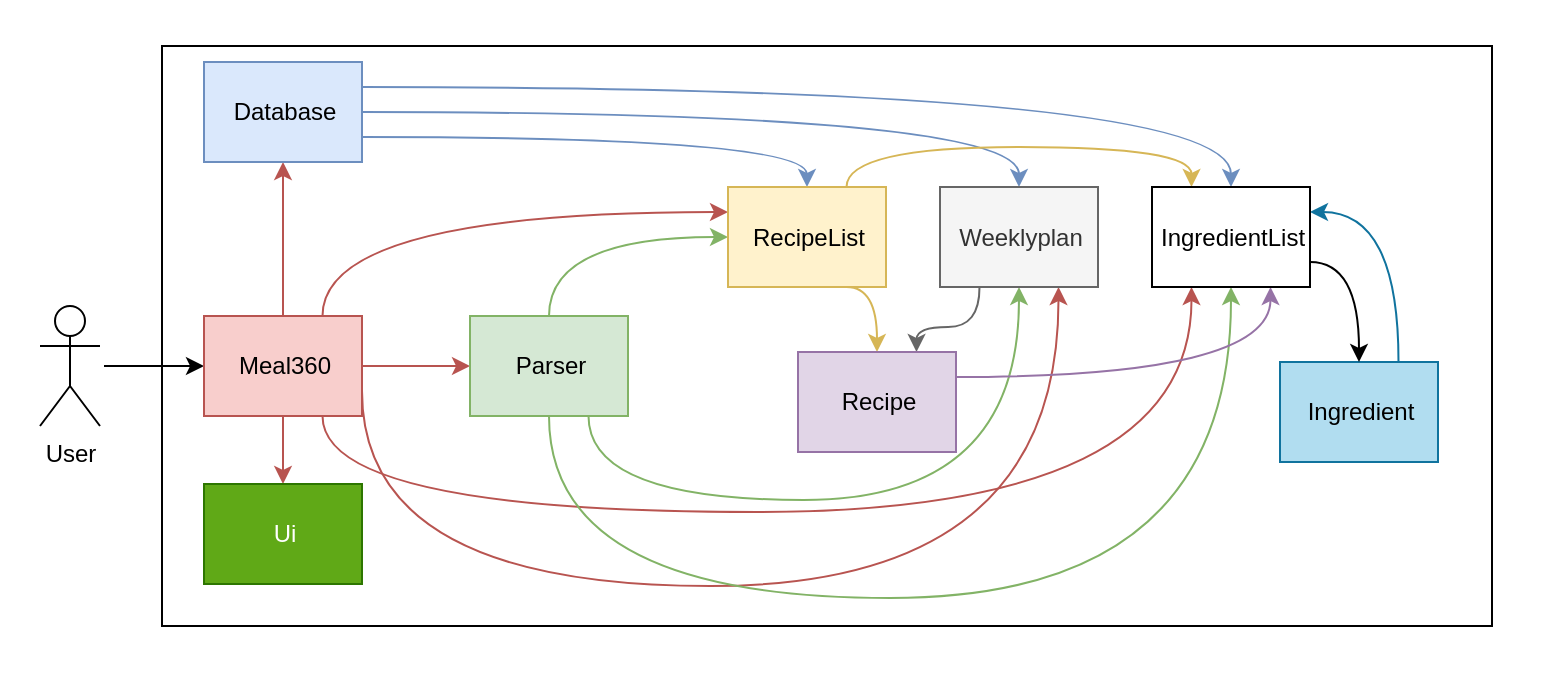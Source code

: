 <mxfile version="20.8.10" type="device"><diagram name="Page-1" id="gGLwxUryrl4MAiRKo_XV"><mxGraphModel dx="1105" dy="662" grid="0" gridSize="10" guides="1" tooltips="1" connect="1" arrows="1" fold="1" page="1" pageScale="1" pageWidth="1169" pageHeight="827" math="0" shadow="0"><root><mxCell id="0"/><mxCell id="1" parent="0"/><mxCell id="bbyJPEJzyhrKVFCJcjpm-41" value="" style="html=1;strokeColor=none;" vertex="1" parent="1"><mxGeometry x="86" y="143" width="771" height="348" as="geometry"/></mxCell><mxCell id="bbyJPEJzyhrKVFCJcjpm-4" value="" style="html=1;" vertex="1" parent="1"><mxGeometry x="167" y="166" width="665" height="290" as="geometry"/></mxCell><mxCell id="bbyJPEJzyhrKVFCJcjpm-40" style="rounded=0;orthogonalLoop=1;jettySize=auto;html=1;entryX=0;entryY=0.5;entryDx=0;entryDy=0;" edge="1" parent="1" target="bbyJPEJzyhrKVFCJcjpm-5"><mxGeometry relative="1" as="geometry"><mxPoint x="138" y="326" as="sourcePoint"/></mxGeometry></mxCell><mxCell id="bbyJPEJzyhrKVFCJcjpm-1" value="User" style="shape=umlActor;verticalLabelPosition=bottom;verticalAlign=top;html=1;outlineConnect=0;" vertex="1" parent="1"><mxGeometry x="106" y="296" width="30" height="60" as="geometry"/></mxCell><mxCell id="bbyJPEJzyhrKVFCJcjpm-9" style="edgeStyle=orthogonalEdgeStyle;rounded=0;orthogonalLoop=1;jettySize=auto;html=1;exitX=0.5;exitY=1;exitDx=0;exitDy=0;entryX=0.5;entryY=0;entryDx=0;entryDy=0;fillColor=#f8cecc;strokeColor=#b85450;" edge="1" parent="1" source="bbyJPEJzyhrKVFCJcjpm-5" target="bbyJPEJzyhrKVFCJcjpm-8"><mxGeometry relative="1" as="geometry"/></mxCell><mxCell id="bbyJPEJzyhrKVFCJcjpm-11" style="edgeStyle=orthogonalEdgeStyle;rounded=0;orthogonalLoop=1;jettySize=auto;html=1;exitX=1;exitY=0.5;exitDx=0;exitDy=0;entryX=0;entryY=0.5;entryDx=0;entryDy=0;fillColor=#f8cecc;strokeColor=#b85450;" edge="1" parent="1" source="bbyJPEJzyhrKVFCJcjpm-5" target="bbyJPEJzyhrKVFCJcjpm-10"><mxGeometry relative="1" as="geometry"/></mxCell><mxCell id="bbyJPEJzyhrKVFCJcjpm-13" style="edgeStyle=orthogonalEdgeStyle;rounded=0;orthogonalLoop=1;jettySize=auto;html=1;exitX=0.5;exitY=0;exitDx=0;exitDy=0;entryX=0.5;entryY=1;entryDx=0;entryDy=0;fillColor=#f8cecc;strokeColor=#b85450;" edge="1" parent="1" source="bbyJPEJzyhrKVFCJcjpm-5" target="bbyJPEJzyhrKVFCJcjpm-6"><mxGeometry relative="1" as="geometry"/></mxCell><mxCell id="bbyJPEJzyhrKVFCJcjpm-21" style="edgeStyle=orthogonalEdgeStyle;curved=1;rounded=0;orthogonalLoop=1;jettySize=auto;html=1;exitX=0.75;exitY=0;exitDx=0;exitDy=0;entryX=0;entryY=0.25;entryDx=0;entryDy=0;fillColor=#f8cecc;strokeColor=#b85450;" edge="1" parent="1" source="bbyJPEJzyhrKVFCJcjpm-5" target="bbyJPEJzyhrKVFCJcjpm-12"><mxGeometry relative="1" as="geometry"/></mxCell><mxCell id="bbyJPEJzyhrKVFCJcjpm-36" style="edgeStyle=orthogonalEdgeStyle;curved=1;rounded=0;orthogonalLoop=1;jettySize=auto;html=1;exitX=0.75;exitY=1;exitDx=0;exitDy=0;entryX=0.25;entryY=1;entryDx=0;entryDy=0;fillColor=#f8cecc;strokeColor=#b85450;" edge="1" parent="1" source="bbyJPEJzyhrKVFCJcjpm-5" target="bbyJPEJzyhrKVFCJcjpm-19"><mxGeometry relative="1" as="geometry"><Array as="points"><mxPoint x="247" y="399"/><mxPoint x="682" y="399"/></Array></mxGeometry></mxCell><mxCell id="bbyJPEJzyhrKVFCJcjpm-39" style="edgeStyle=orthogonalEdgeStyle;curved=1;rounded=0;orthogonalLoop=1;jettySize=auto;html=1;exitX=1;exitY=0.75;exitDx=0;exitDy=0;entryX=0.75;entryY=1;entryDx=0;entryDy=0;fillColor=#f8cecc;strokeColor=#b85450;" edge="1" parent="1" source="bbyJPEJzyhrKVFCJcjpm-5" target="bbyJPEJzyhrKVFCJcjpm-16"><mxGeometry relative="1" as="geometry"><Array as="points"><mxPoint x="267" y="436"/><mxPoint x="615" y="436"/></Array></mxGeometry></mxCell><mxCell id="bbyJPEJzyhrKVFCJcjpm-5" value="Meal360" style="html=1;fillColor=#f8cecc;strokeColor=#b85450;" vertex="1" parent="1"><mxGeometry x="188" y="301" width="79" height="50" as="geometry"/></mxCell><mxCell id="bbyJPEJzyhrKVFCJcjpm-23" style="edgeStyle=orthogonalEdgeStyle;curved=1;rounded=0;orthogonalLoop=1;jettySize=auto;html=1;exitX=1;exitY=0.75;exitDx=0;exitDy=0;entryX=0.5;entryY=0;entryDx=0;entryDy=0;fillColor=#dae8fc;strokeColor=#6c8ebf;" edge="1" parent="1" source="bbyJPEJzyhrKVFCJcjpm-6" target="bbyJPEJzyhrKVFCJcjpm-12"><mxGeometry relative="1" as="geometry"/></mxCell><mxCell id="bbyJPEJzyhrKVFCJcjpm-24" style="edgeStyle=orthogonalEdgeStyle;curved=1;rounded=0;orthogonalLoop=1;jettySize=auto;html=1;exitX=1;exitY=0.5;exitDx=0;exitDy=0;entryX=0.5;entryY=0;entryDx=0;entryDy=0;fillColor=#dae8fc;strokeColor=#6c8ebf;" edge="1" parent="1" source="bbyJPEJzyhrKVFCJcjpm-6" target="bbyJPEJzyhrKVFCJcjpm-16"><mxGeometry relative="1" as="geometry"/></mxCell><mxCell id="bbyJPEJzyhrKVFCJcjpm-25" style="edgeStyle=orthogonalEdgeStyle;curved=1;rounded=0;orthogonalLoop=1;jettySize=auto;html=1;exitX=1;exitY=0.25;exitDx=0;exitDy=0;fillColor=#dae8fc;strokeColor=#6c8ebf;" edge="1" parent="1" source="bbyJPEJzyhrKVFCJcjpm-6" target="bbyJPEJzyhrKVFCJcjpm-19"><mxGeometry relative="1" as="geometry"/></mxCell><mxCell id="bbyJPEJzyhrKVFCJcjpm-6" value="Database" style="html=1;fillColor=#dae8fc;strokeColor=#6c8ebf;" vertex="1" parent="1"><mxGeometry x="188" y="174" width="79" height="50" as="geometry"/></mxCell><mxCell id="bbyJPEJzyhrKVFCJcjpm-8" value="Ui" style="html=1;fillColor=#60a917;strokeColor=#2D7600;fontColor=#ffffff;" vertex="1" parent="1"><mxGeometry x="188" y="385" width="79" height="50" as="geometry"/></mxCell><mxCell id="bbyJPEJzyhrKVFCJcjpm-20" style="edgeStyle=orthogonalEdgeStyle;curved=1;rounded=0;orthogonalLoop=1;jettySize=auto;html=1;exitX=0.5;exitY=0;exitDx=0;exitDy=0;entryX=0;entryY=0.5;entryDx=0;entryDy=0;fillColor=#d5e8d4;strokeColor=#82b366;" edge="1" parent="1" source="bbyJPEJzyhrKVFCJcjpm-10" target="bbyJPEJzyhrKVFCJcjpm-12"><mxGeometry relative="1" as="geometry"/></mxCell><mxCell id="bbyJPEJzyhrKVFCJcjpm-26" style="edgeStyle=orthogonalEdgeStyle;curved=1;rounded=0;orthogonalLoop=1;jettySize=auto;html=1;exitX=0.5;exitY=1;exitDx=0;exitDy=0;entryX=0.5;entryY=1;entryDx=0;entryDy=0;fillColor=#d5e8d4;strokeColor=#82b366;" edge="1" parent="1" source="bbyJPEJzyhrKVFCJcjpm-10" target="bbyJPEJzyhrKVFCJcjpm-19"><mxGeometry relative="1" as="geometry"><Array as="points"><mxPoint x="361" y="442"/><mxPoint x="702" y="442"/></Array></mxGeometry></mxCell><mxCell id="bbyJPEJzyhrKVFCJcjpm-27" style="edgeStyle=orthogonalEdgeStyle;curved=1;rounded=0;orthogonalLoop=1;jettySize=auto;html=1;exitX=0.75;exitY=1;exitDx=0;exitDy=0;entryX=0.5;entryY=1;entryDx=0;entryDy=0;fillColor=#d5e8d4;strokeColor=#82b366;" edge="1" parent="1" source="bbyJPEJzyhrKVFCJcjpm-10" target="bbyJPEJzyhrKVFCJcjpm-16"><mxGeometry relative="1" as="geometry"><Array as="points"><mxPoint x="380" y="393"/><mxPoint x="596" y="393"/></Array></mxGeometry></mxCell><mxCell id="bbyJPEJzyhrKVFCJcjpm-10" value="Parser" style="html=1;fillColor=#d5e8d4;strokeColor=#82b366;" vertex="1" parent="1"><mxGeometry x="321" y="301" width="79" height="50" as="geometry"/></mxCell><mxCell id="bbyJPEJzyhrKVFCJcjpm-35" style="edgeStyle=orthogonalEdgeStyle;curved=1;rounded=0;orthogonalLoop=1;jettySize=auto;html=1;exitX=0.75;exitY=1;exitDx=0;exitDy=0;entryX=0.5;entryY=0;entryDx=0;entryDy=0;fillColor=#fff2cc;strokeColor=#d6b656;" edge="1" parent="1" source="bbyJPEJzyhrKVFCJcjpm-12" target="bbyJPEJzyhrKVFCJcjpm-17"><mxGeometry relative="1" as="geometry"/></mxCell><mxCell id="bbyJPEJzyhrKVFCJcjpm-37" style="edgeStyle=orthogonalEdgeStyle;curved=1;rounded=0;orthogonalLoop=1;jettySize=auto;html=1;exitX=0.75;exitY=0;exitDx=0;exitDy=0;entryX=0.25;entryY=0;entryDx=0;entryDy=0;fillColor=#fff2cc;strokeColor=#d6b656;" edge="1" parent="1" source="bbyJPEJzyhrKVFCJcjpm-12" target="bbyJPEJzyhrKVFCJcjpm-19"><mxGeometry relative="1" as="geometry"/></mxCell><mxCell id="bbyJPEJzyhrKVFCJcjpm-12" value="RecipeList" style="html=1;fillColor=#fff2cc;strokeColor=#d6b656;" vertex="1" parent="1"><mxGeometry x="450" y="236.5" width="79" height="50" as="geometry"/></mxCell><mxCell id="bbyJPEJzyhrKVFCJcjpm-34" style="edgeStyle=orthogonalEdgeStyle;curved=1;rounded=0;orthogonalLoop=1;jettySize=auto;html=1;exitX=0.25;exitY=1;exitDx=0;exitDy=0;entryX=0.75;entryY=0;entryDx=0;entryDy=0;fillColor=#f5f5f5;strokeColor=#666666;" edge="1" parent="1" source="bbyJPEJzyhrKVFCJcjpm-16" target="bbyJPEJzyhrKVFCJcjpm-17"><mxGeometry relative="1" as="geometry"/></mxCell><mxCell id="bbyJPEJzyhrKVFCJcjpm-16" value="Weeklyplan" style="html=1;fillColor=#f5f5f5;strokeColor=#666666;fontColor=#333333;" vertex="1" parent="1"><mxGeometry x="556" y="236.5" width="79" height="50" as="geometry"/></mxCell><mxCell id="bbyJPEJzyhrKVFCJcjpm-30" style="edgeStyle=orthogonalEdgeStyle;curved=1;rounded=0;orthogonalLoop=1;jettySize=auto;html=1;exitX=1;exitY=0.25;exitDx=0;exitDy=0;entryX=0.75;entryY=1;entryDx=0;entryDy=0;fillColor=#e1d5e7;strokeColor=#9673a6;" edge="1" parent="1" source="bbyJPEJzyhrKVFCJcjpm-17" target="bbyJPEJzyhrKVFCJcjpm-19"><mxGeometry relative="1" as="geometry"/></mxCell><mxCell id="bbyJPEJzyhrKVFCJcjpm-17" value="Recipe" style="html=1;fillColor=#e1d5e7;strokeColor=#9673a6;" vertex="1" parent="1"><mxGeometry x="485" y="319" width="79" height="50" as="geometry"/></mxCell><mxCell id="bbyJPEJzyhrKVFCJcjpm-32" style="edgeStyle=orthogonalEdgeStyle;curved=1;rounded=0;orthogonalLoop=1;jettySize=auto;html=1;exitX=0.75;exitY=0;exitDx=0;exitDy=0;entryX=1;entryY=0.25;entryDx=0;entryDy=0;fillColor=#b1ddf0;strokeColor=#10739e;" edge="1" parent="1" source="bbyJPEJzyhrKVFCJcjpm-18" target="bbyJPEJzyhrKVFCJcjpm-19"><mxGeometry relative="1" as="geometry"/></mxCell><mxCell id="bbyJPEJzyhrKVFCJcjpm-18" value="Ingredient" style="html=1;fillColor=#b1ddf0;strokeColor=#10739e;" vertex="1" parent="1"><mxGeometry x="726" y="324" width="79" height="50" as="geometry"/></mxCell><mxCell id="bbyJPEJzyhrKVFCJcjpm-31" style="edgeStyle=orthogonalEdgeStyle;curved=1;rounded=0;orthogonalLoop=1;jettySize=auto;html=1;exitX=1;exitY=0.75;exitDx=0;exitDy=0;entryX=0.5;entryY=0;entryDx=0;entryDy=0;" edge="1" parent="1" source="bbyJPEJzyhrKVFCJcjpm-19" target="bbyJPEJzyhrKVFCJcjpm-18"><mxGeometry relative="1" as="geometry"/></mxCell><mxCell id="bbyJPEJzyhrKVFCJcjpm-19" value="IngredientList" style="html=1;" vertex="1" parent="1"><mxGeometry x="662" y="236.5" width="79" height="50" as="geometry"/></mxCell></root></mxGraphModel></diagram></mxfile>